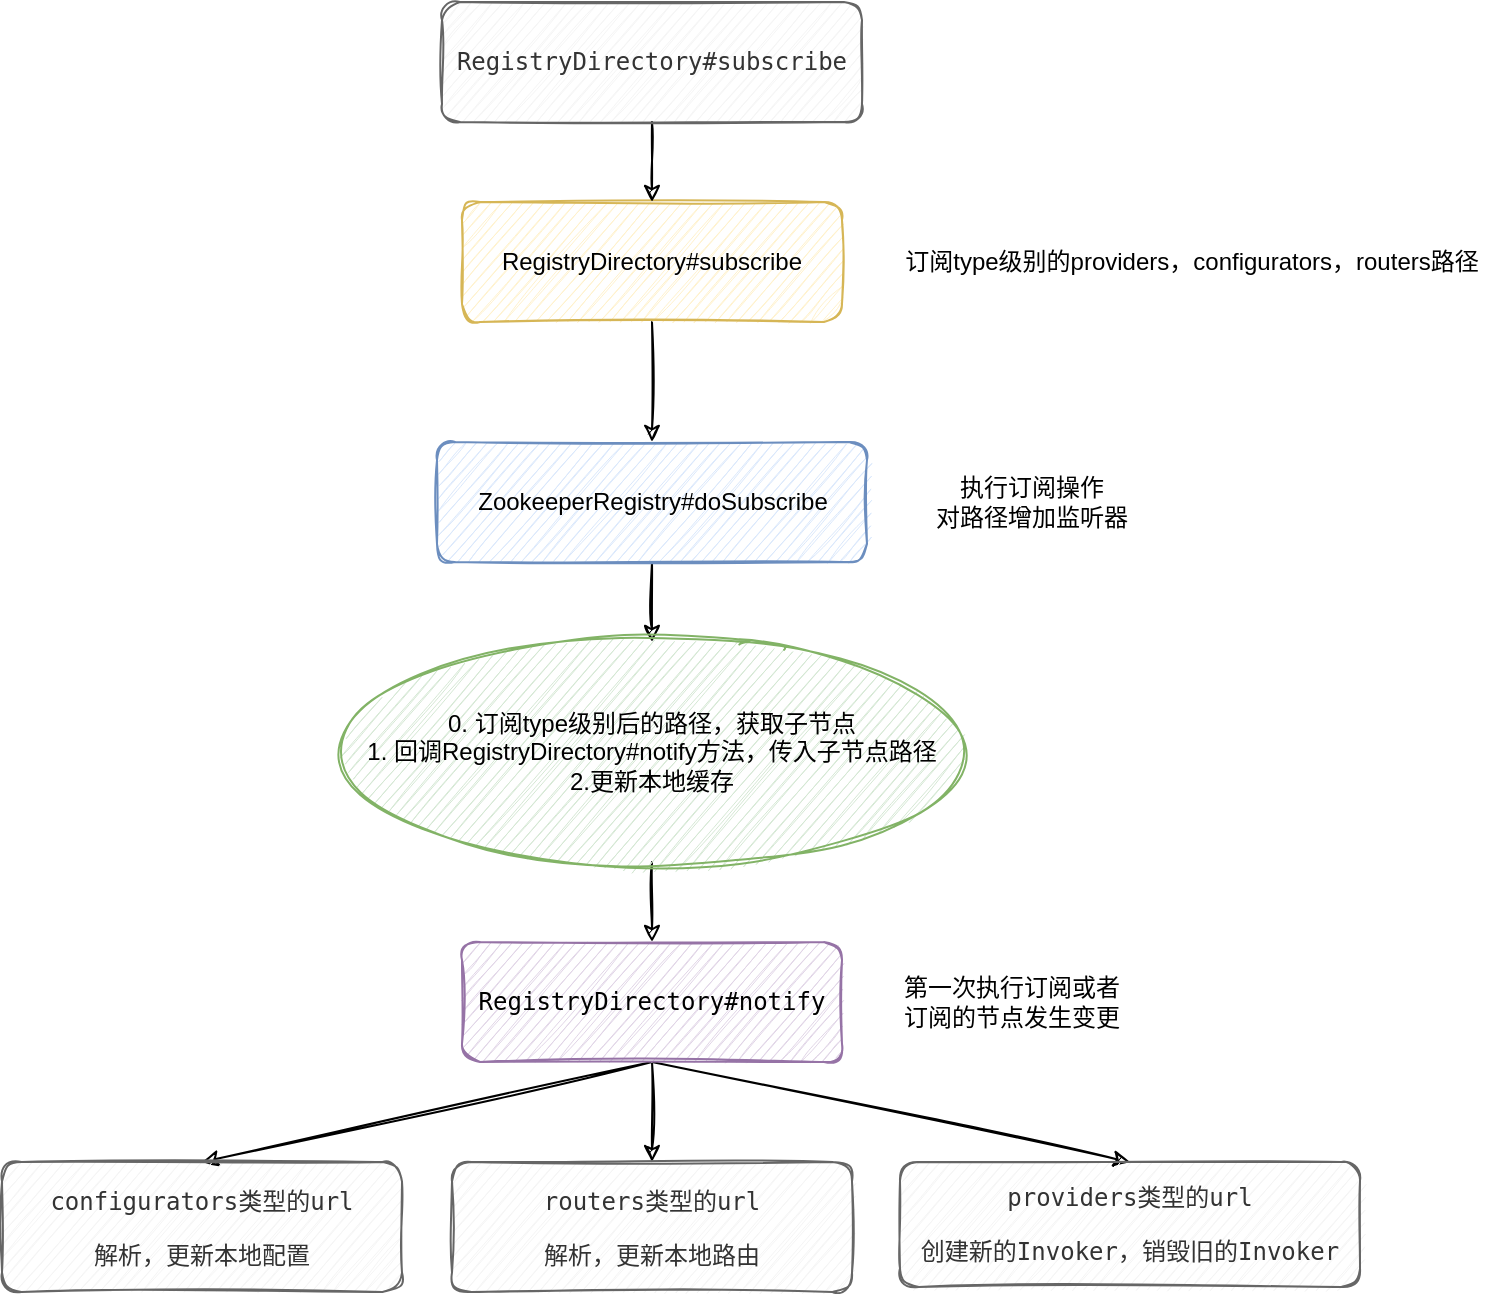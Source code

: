 <mxfile version="13.10.2" type="github">
  <diagram id="Hk6JAbKR057ooRP-Hkw4" name="Page-1">
    <mxGraphModel dx="1773" dy="1707" grid="1" gridSize="10" guides="1" tooltips="1" connect="1" arrows="1" fold="1" page="1" pageScale="1" pageWidth="827" pageHeight="1169" math="0" shadow="0">
      <root>
        <mxCell id="0" />
        <mxCell id="1" parent="0" />
        <mxCell id="9p_am3Rnc00wN51AWFlA-12" value="" style="edgeStyle=orthogonalEdgeStyle;rounded=0;orthogonalLoop=1;jettySize=auto;html=1;sketch=1;" edge="1" parent="1" source="3TujbXyup_GJddwviF6T-1" target="3TujbXyup_GJddwviF6T-5">
          <mxGeometry relative="1" as="geometry" />
        </mxCell>
        <mxCell id="3TujbXyup_GJddwviF6T-1" value="&lt;font style=&quot;font-size: 12px&quot;&gt;RegistryDirectory#subscribe&lt;/font&gt;" style="rounded=1;whiteSpace=wrap;html=1;fillColor=#fff2cc;strokeColor=#d6b656;sketch=1;" parent="1" vertex="1">
          <mxGeometry x="80" y="80" width="190" height="60" as="geometry" />
        </mxCell>
        <mxCell id="3TujbXyup_GJddwviF6T-4" value="订阅type级别的providers，configurators，routers路径" style="text;html=1;strokeColor=none;fillColor=none;align=center;verticalAlign=middle;whiteSpace=wrap;rounded=0;" parent="1" vertex="1">
          <mxGeometry x="290" y="110" width="310" as="geometry" />
        </mxCell>
        <mxCell id="9p_am3Rnc00wN51AWFlA-13" value="" style="edgeStyle=orthogonalEdgeStyle;rounded=0;orthogonalLoop=1;jettySize=auto;html=1;sketch=1;" edge="1" parent="1" source="3TujbXyup_GJddwviF6T-5" target="9p_am3Rnc00wN51AWFlA-1">
          <mxGeometry relative="1" as="geometry" />
        </mxCell>
        <mxCell id="3TujbXyup_GJddwviF6T-5" value="&lt;font style=&quot;font-size: 12px&quot;&gt;ZookeeperRegistry#doSubscribe&lt;/font&gt;" style="rounded=1;whiteSpace=wrap;html=1;fillColor=#dae8fc;strokeColor=#6c8ebf;sketch=1;" parent="1" vertex="1">
          <mxGeometry x="67.5" y="200" width="215" height="60" as="geometry" />
        </mxCell>
        <mxCell id="3TujbXyup_GJddwviF6T-6" value="执行订阅操作&lt;br&gt;对路径增加监听器" style="text;html=1;strokeColor=none;fillColor=none;align=center;verticalAlign=middle;whiteSpace=wrap;rounded=0;" parent="1" vertex="1">
          <mxGeometry x="210" y="230" width="310" as="geometry" />
        </mxCell>
        <mxCell id="9p_am3Rnc00wN51AWFlA-14" value="" style="edgeStyle=orthogonalEdgeStyle;rounded=0;orthogonalLoop=1;jettySize=auto;html=1;sketch=1;" edge="1" parent="1" source="9p_am3Rnc00wN51AWFlA-1" target="9p_am3Rnc00wN51AWFlA-2">
          <mxGeometry relative="1" as="geometry" />
        </mxCell>
        <mxCell id="9p_am3Rnc00wN51AWFlA-1" value="&lt;font style=&quot;font-size: 12px&quot;&gt;0. 订阅type级别后的路径，获取子节点&lt;br&gt;1. 回调RegistryDirectory#notify方法，传入子节点路径&lt;br&gt;2.更新本地缓存&lt;/font&gt;" style="ellipse;whiteSpace=wrap;html=1;fillColor=#d5e8d4;strokeColor=#82b366;sketch=1;" vertex="1" parent="1">
          <mxGeometry x="25" y="300" width="300" height="110" as="geometry" />
        </mxCell>
        <mxCell id="9p_am3Rnc00wN51AWFlA-15" value="" style="edgeStyle=orthogonalEdgeStyle;rounded=0;orthogonalLoop=1;jettySize=auto;html=1;sketch=1;" edge="1" parent="1" source="9p_am3Rnc00wN51AWFlA-2" target="9p_am3Rnc00wN51AWFlA-8">
          <mxGeometry relative="1" as="geometry" />
        </mxCell>
        <mxCell id="9p_am3Rnc00wN51AWFlA-17" style="rounded=0;orthogonalLoop=1;jettySize=auto;html=1;exitX=0.5;exitY=1;exitDx=0;exitDy=0;entryX=0.5;entryY=0;entryDx=0;entryDy=0;sketch=1;" edge="1" parent="1" source="9p_am3Rnc00wN51AWFlA-2" target="9p_am3Rnc00wN51AWFlA-9">
          <mxGeometry relative="1" as="geometry" />
        </mxCell>
        <mxCell id="9p_am3Rnc00wN51AWFlA-18" style="edgeStyle=none;rounded=0;orthogonalLoop=1;jettySize=auto;html=1;exitX=0.5;exitY=1;exitDx=0;exitDy=0;entryX=0.5;entryY=0;entryDx=0;entryDy=0;sketch=1;" edge="1" parent="1" source="9p_am3Rnc00wN51AWFlA-2" target="9p_am3Rnc00wN51AWFlA-7">
          <mxGeometry relative="1" as="geometry" />
        </mxCell>
        <mxCell id="9p_am3Rnc00wN51AWFlA-2" value="&lt;pre&gt;RegistryDirectory#notify&lt;/pre&gt;" style="rounded=1;whiteSpace=wrap;html=1;fillColor=#e1d5e7;strokeColor=#9673a6;sketch=1;" vertex="1" parent="1">
          <mxGeometry x="80" y="450" width="190" height="60" as="geometry" />
        </mxCell>
        <mxCell id="9p_am3Rnc00wN51AWFlA-3" value="第一次执行订阅或者&lt;br&gt;订阅的节点发生变更" style="text;html=1;strokeColor=none;fillColor=none;align=center;verticalAlign=middle;whiteSpace=wrap;rounded=0;" vertex="1" parent="1">
          <mxGeometry x="200" y="480" width="310" as="geometry" />
        </mxCell>
        <mxCell id="9p_am3Rnc00wN51AWFlA-7" value="&lt;pre&gt;configurators类型的url&lt;/pre&gt;&lt;pre&gt;解析，更新本地配置&lt;/pre&gt;" style="rounded=1;whiteSpace=wrap;html=1;fillColor=#f5f5f5;strokeColor=#666666;fontColor=#333333;sketch=1;" vertex="1" parent="1">
          <mxGeometry x="-150" y="560" width="200" height="65" as="geometry" />
        </mxCell>
        <mxCell id="9p_am3Rnc00wN51AWFlA-8" value="&lt;pre&gt;&lt;pre&gt;routers类型的url&lt;/pre&gt;&lt;pre&gt;解析，更新本地路由&lt;/pre&gt;&lt;/pre&gt;" style="rounded=1;whiteSpace=wrap;html=1;fillColor=#f5f5f5;strokeColor=#666666;fontColor=#333333;sketch=1;" vertex="1" parent="1">
          <mxGeometry x="75" y="560" width="200" height="65" as="geometry" />
        </mxCell>
        <mxCell id="9p_am3Rnc00wN51AWFlA-9" value="&lt;pre&gt;&lt;pre&gt;providers类型的url&lt;/pre&gt;&lt;pre&gt;创建新的Invoker，销毁旧的Invoker&lt;/pre&gt;&lt;/pre&gt;" style="rounded=1;whiteSpace=wrap;html=1;fillColor=#f5f5f5;strokeColor=#666666;fontColor=#333333;sketch=1;" vertex="1" parent="1">
          <mxGeometry x="299" y="560" width="230" height="62.5" as="geometry" />
        </mxCell>
        <mxCell id="9p_am3Rnc00wN51AWFlA-11" value="" style="edgeStyle=orthogonalEdgeStyle;rounded=0;orthogonalLoop=1;jettySize=auto;html=1;sketch=1;" edge="1" parent="1" source="9p_am3Rnc00wN51AWFlA-10" target="3TujbXyup_GJddwviF6T-1">
          <mxGeometry relative="1" as="geometry" />
        </mxCell>
        <mxCell id="9p_am3Rnc00wN51AWFlA-10" value="&lt;pre&gt;RegistryDirectory#subscribe&lt;/pre&gt;" style="rounded=1;whiteSpace=wrap;html=1;sketch=1;fillColor=#f5f5f5;strokeColor=#666666;fontColor=#333333;" vertex="1" parent="1">
          <mxGeometry x="70" y="-20" width="210" height="60" as="geometry" />
        </mxCell>
      </root>
    </mxGraphModel>
  </diagram>
</mxfile>
